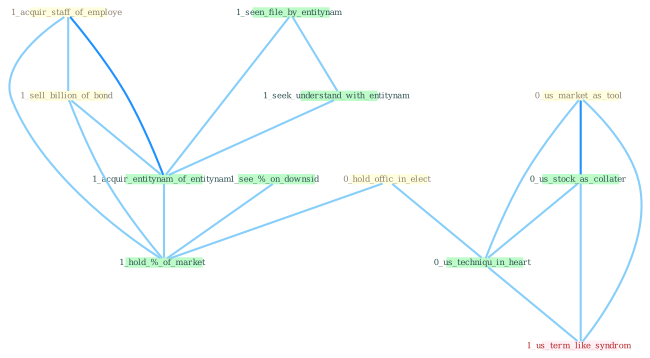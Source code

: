 Graph G{ 
    node
    [shape=polygon,style=filled,width=.5,height=.06,color="#BDFCC9",fixedsize=true,fontsize=4,
    fontcolor="#2f4f4f"];
    {node
    [color="#ffffe0", fontcolor="#8b7d6b"] "1_acquir_staff_of_employe " "0_us_market_as_tool " "1_sell_billion_of_bond " "0_hold_offic_in_elect "}
{node [color="#fff0f5", fontcolor="#b22222"] "1_us_term_like_syndrom "}
edge [color="#B0E2FF"];

	"1_acquir_staff_of_employe " -- "1_sell_billion_of_bond " [w="1", color="#87cefa" ];
	"1_acquir_staff_of_employe " -- "1_acquir_entitynam_of_entitynam " [w="2", color="#1e90ff" , len=0.8];
	"1_acquir_staff_of_employe " -- "1_hold_%_of_market " [w="1", color="#87cefa" ];
	"0_us_market_as_tool " -- "0_us_stock_as_collater " [w="2", color="#1e90ff" , len=0.8];
	"0_us_market_as_tool " -- "0_us_techniqu_in_heart " [w="1", color="#87cefa" ];
	"0_us_market_as_tool " -- "1_us_term_like_syndrom " [w="1", color="#87cefa" ];
	"1_sell_billion_of_bond " -- "1_acquir_entitynam_of_entitynam " [w="1", color="#87cefa" ];
	"1_sell_billion_of_bond " -- "1_hold_%_of_market " [w="1", color="#87cefa" ];
	"0_hold_offic_in_elect " -- "0_us_techniqu_in_heart " [w="1", color="#87cefa" ];
	"0_hold_offic_in_elect " -- "1_hold_%_of_market " [w="1", color="#87cefa" ];
	"1_seen_file_by_entitynam " -- "1_seek_understand_with_entitynam " [w="1", color="#87cefa" ];
	"1_seen_file_by_entitynam " -- "1_acquir_entitynam_of_entitynam " [w="1", color="#87cefa" ];
	"0_us_stock_as_collater " -- "0_us_techniqu_in_heart " [w="1", color="#87cefa" ];
	"0_us_stock_as_collater " -- "1_us_term_like_syndrom " [w="1", color="#87cefa" ];
	"1_seek_understand_with_entitynam " -- "1_acquir_entitynam_of_entitynam " [w="1", color="#87cefa" ];
	"1_acquir_entitynam_of_entitynam " -- "1_hold_%_of_market " [w="1", color="#87cefa" ];
	"0_us_techniqu_in_heart " -- "1_us_term_like_syndrom " [w="1", color="#87cefa" ];
	"1_see_%_on_downsid " -- "1_hold_%_of_market " [w="1", color="#87cefa" ];
}